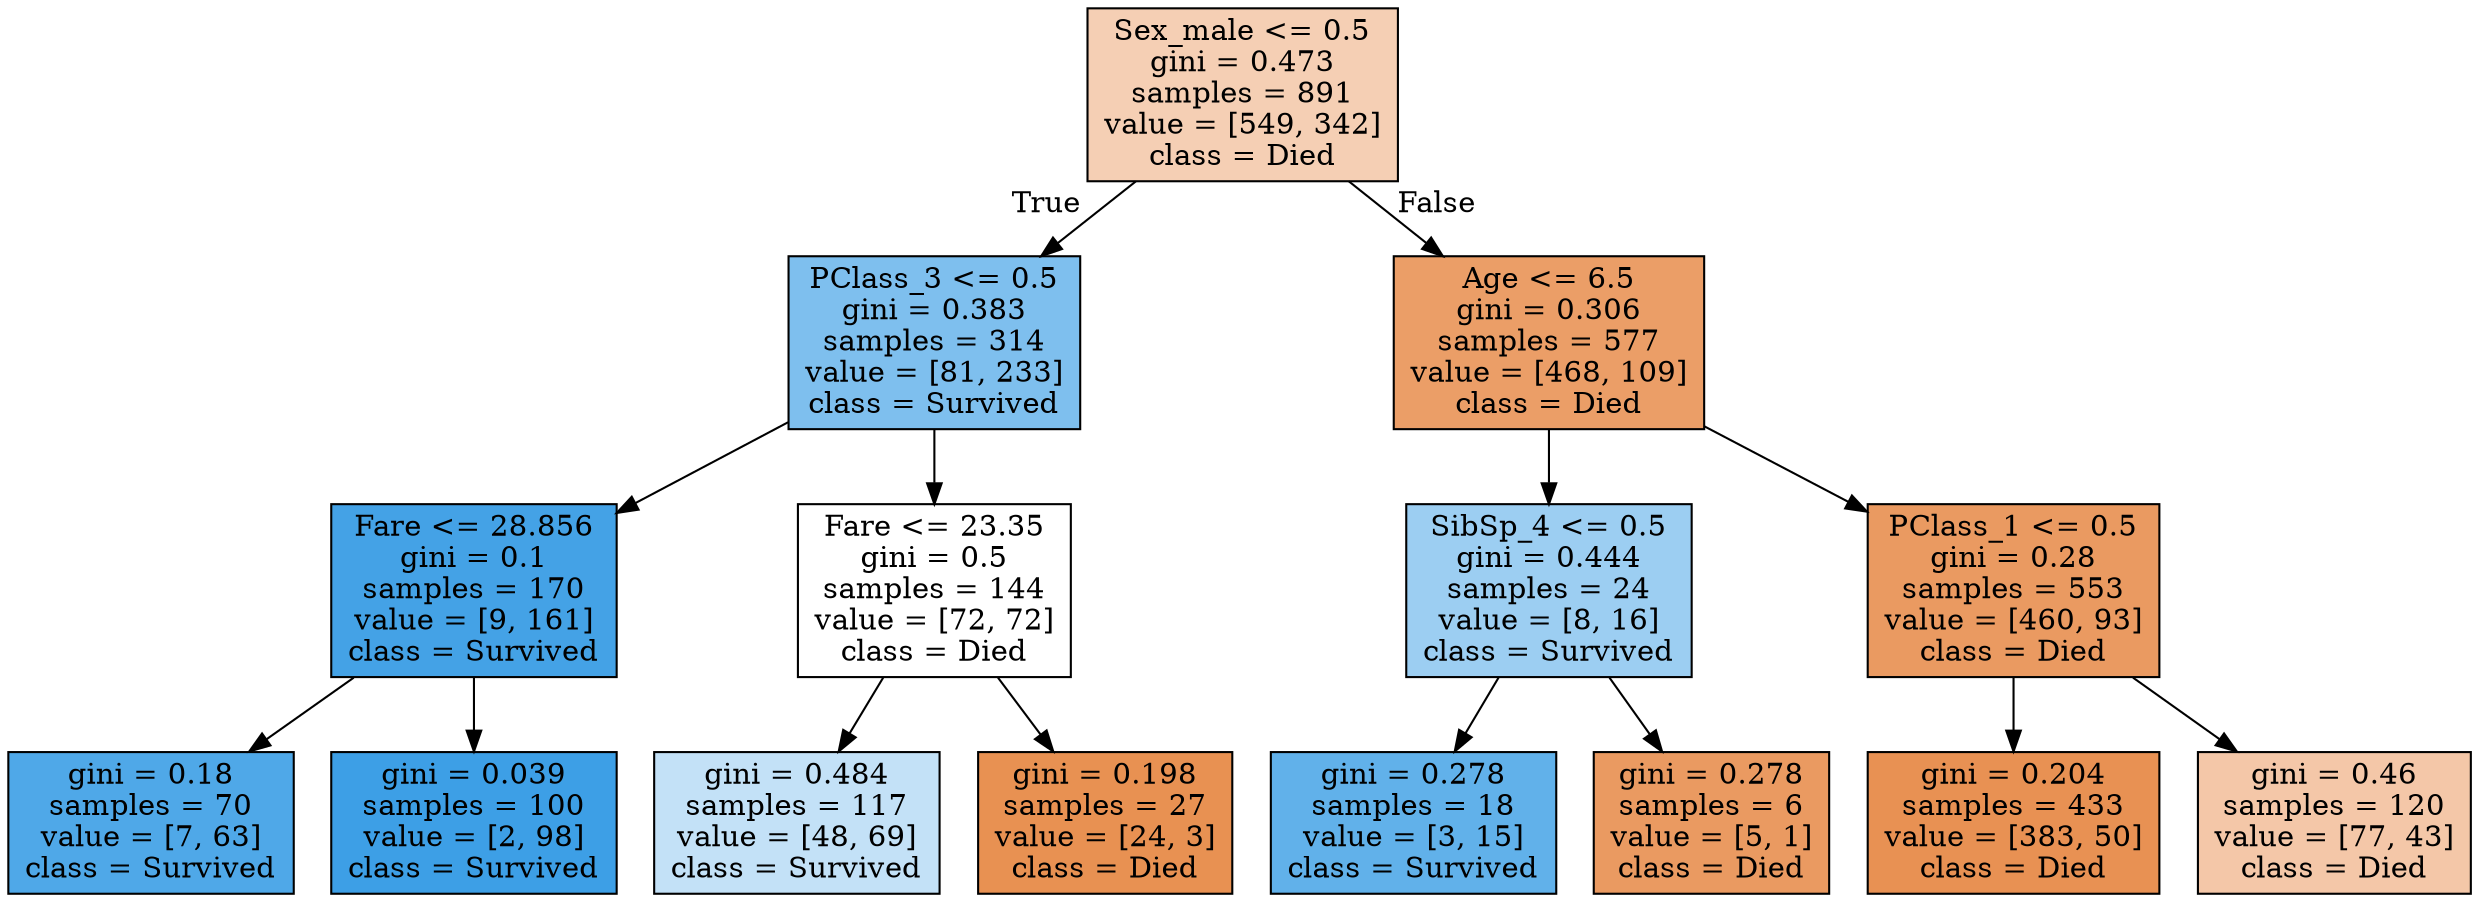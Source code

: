 digraph Tree {
node [shape=box, style="filled", color="black"] ;
0 [label="Sex_male <= 0.5\ngini = 0.473\nsamples = 891\nvalue = [549, 342]\nclass = Died", fillcolor="#f5cfb4"] ;
1 [label="PClass_3 <= 0.5\ngini = 0.383\nsamples = 314\nvalue = [81, 233]\nclass = Survived", fillcolor="#7ebfee"] ;
0 -> 1 [labeldistance=2.5, labelangle=45, headlabel="True"] ;
2 [label="Fare <= 28.856\ngini = 0.1\nsamples = 170\nvalue = [9, 161]\nclass = Survived", fillcolor="#44a2e6"] ;
1 -> 2 ;
3 [label="gini = 0.18\nsamples = 70\nvalue = [7, 63]\nclass = Survived", fillcolor="#4fa8e8"] ;
2 -> 3 ;
4 [label="gini = 0.039\nsamples = 100\nvalue = [2, 98]\nclass = Survived", fillcolor="#3d9fe6"] ;
2 -> 4 ;
5 [label="Fare <= 23.35\ngini = 0.5\nsamples = 144\nvalue = [72, 72]\nclass = Died", fillcolor="#ffffff"] ;
1 -> 5 ;
6 [label="gini = 0.484\nsamples = 117\nvalue = [48, 69]\nclass = Survived", fillcolor="#c3e1f7"] ;
5 -> 6 ;
7 [label="gini = 0.198\nsamples = 27\nvalue = [24, 3]\nclass = Died", fillcolor="#e89152"] ;
5 -> 7 ;
8 [label="Age <= 6.5\ngini = 0.306\nsamples = 577\nvalue = [468, 109]\nclass = Died", fillcolor="#eb9e67"] ;
0 -> 8 [labeldistance=2.5, labelangle=-45, headlabel="False"] ;
9 [label="SibSp_4 <= 0.5\ngini = 0.444\nsamples = 24\nvalue = [8, 16]\nclass = Survived", fillcolor="#9ccef2"] ;
8 -> 9 ;
10 [label="gini = 0.278\nsamples = 18\nvalue = [3, 15]\nclass = Survived", fillcolor="#61b1ea"] ;
9 -> 10 ;
11 [label="gini = 0.278\nsamples = 6\nvalue = [5, 1]\nclass = Died", fillcolor="#ea9a61"] ;
9 -> 11 ;
12 [label="PClass_1 <= 0.5\ngini = 0.28\nsamples = 553\nvalue = [460, 93]\nclass = Died", fillcolor="#ea9a61"] ;
8 -> 12 ;
13 [label="gini = 0.204\nsamples = 433\nvalue = [383, 50]\nclass = Died", fillcolor="#e89153"] ;
12 -> 13 ;
14 [label="gini = 0.46\nsamples = 120\nvalue = [77, 43]\nclass = Died", fillcolor="#f4c7a8"] ;
12 -> 14 ;
}